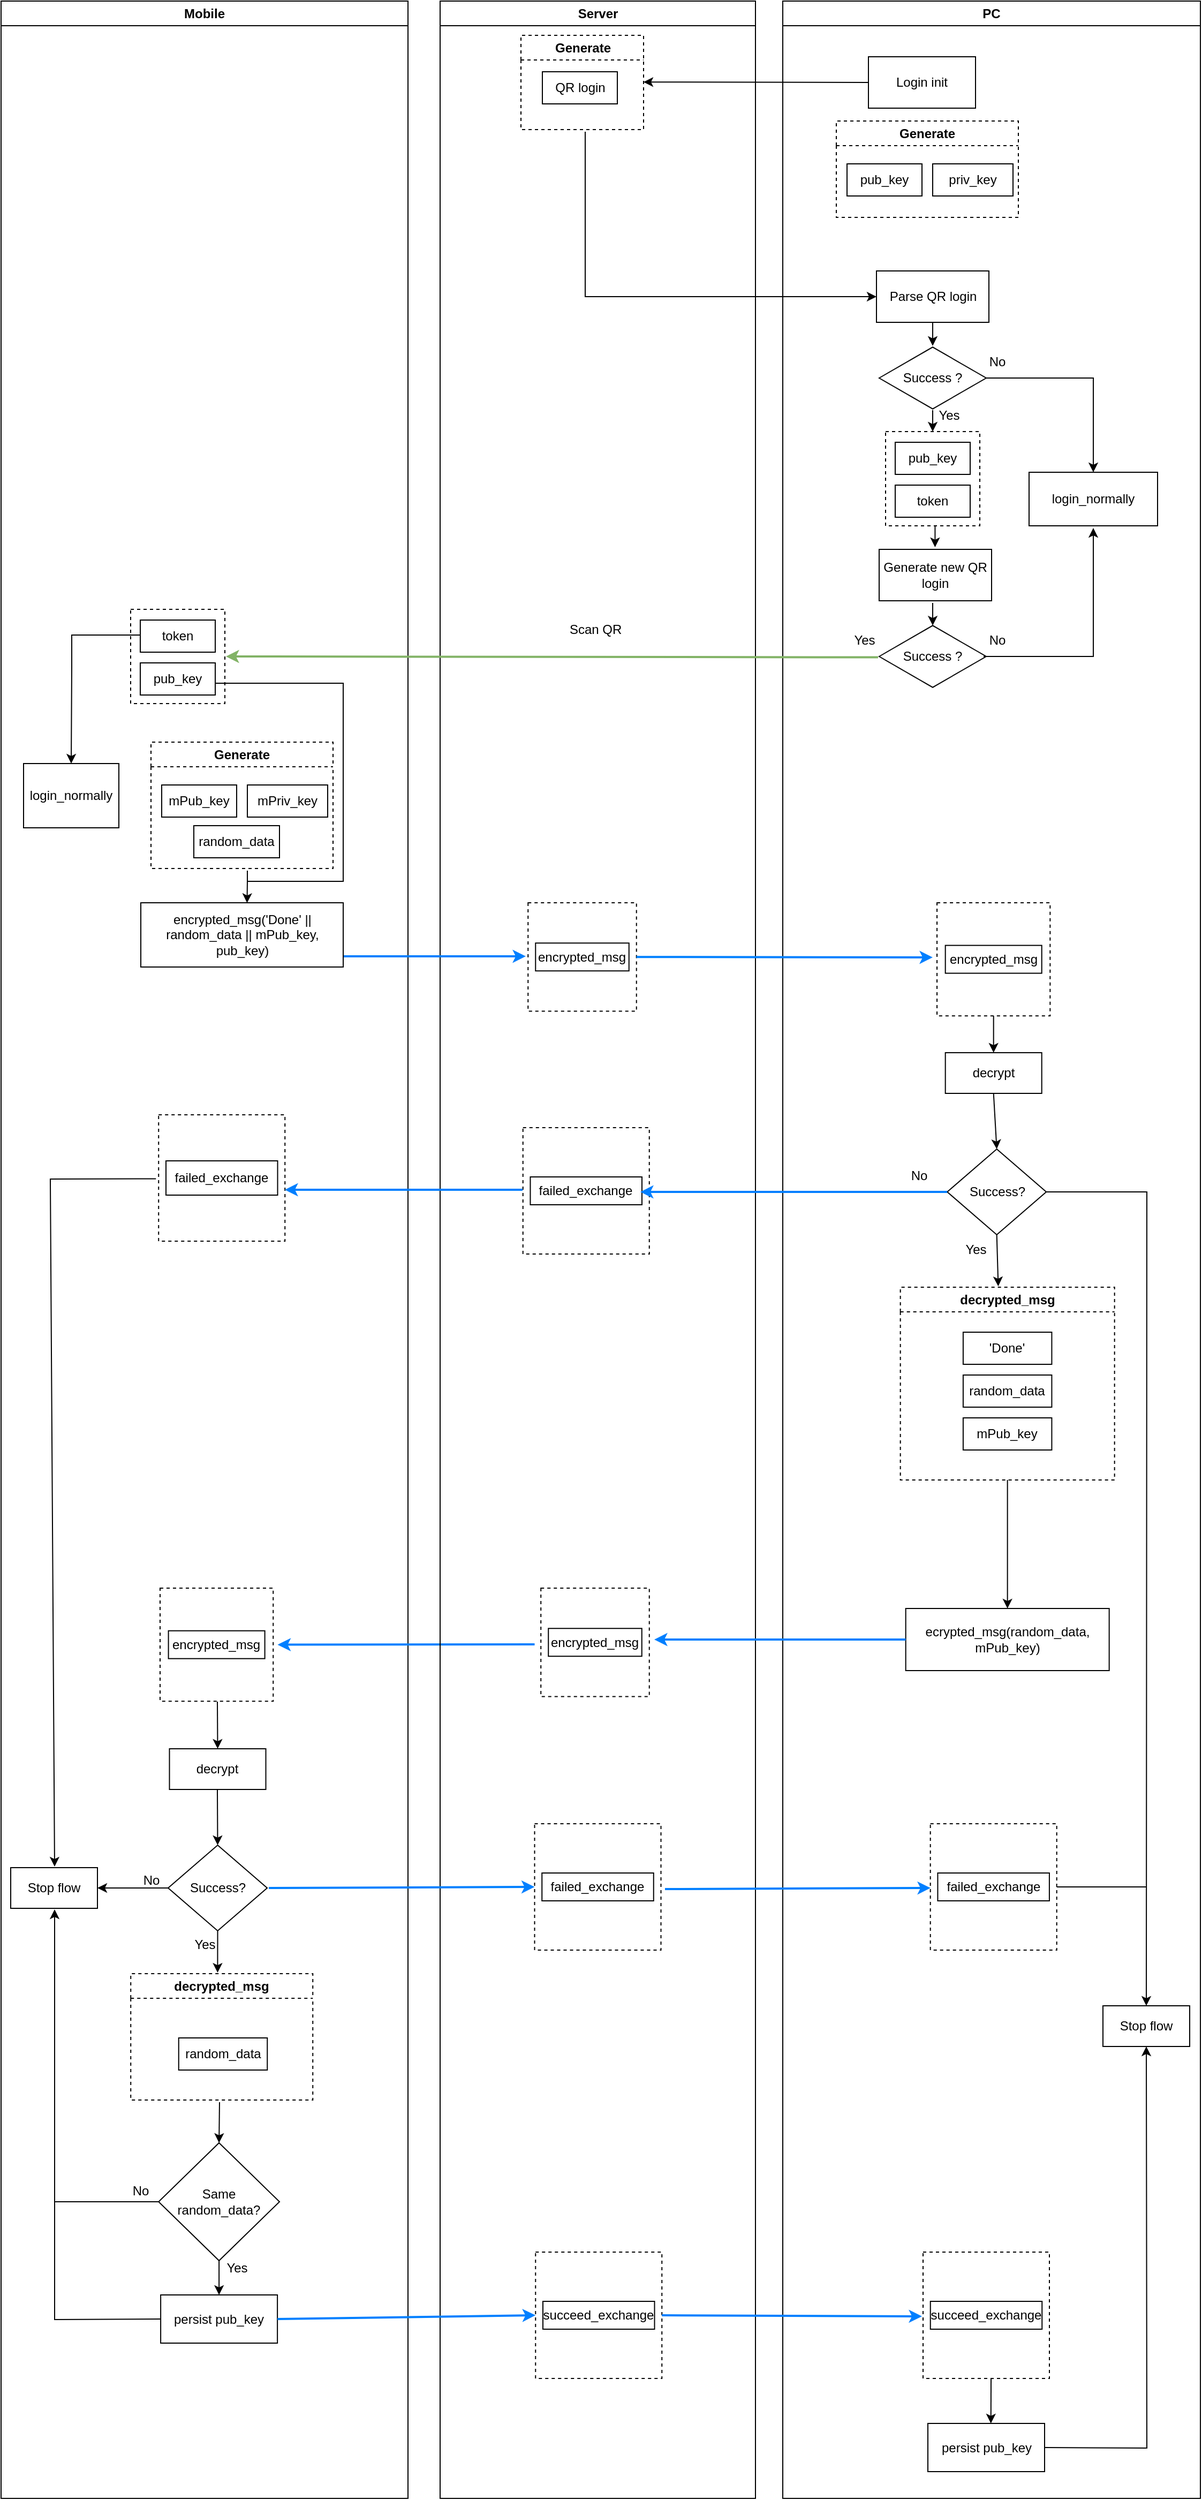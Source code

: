 <mxfile version="21.3.8" type="github">
  <diagram name="Page-1" id="e7e014a7-5840-1c2e-5031-d8a46d1fe8dd">
    <mxGraphModel dx="3187" dy="1698" grid="1" gridSize="10" guides="1" tooltips="1" connect="1" arrows="1" fold="1" page="1" pageScale="1" pageWidth="1169" pageHeight="826" background="none" math="0" shadow="0">
      <root>
        <mxCell id="0" />
        <mxCell id="1" parent="0" />
        <mxCell id="2" value="Mobile" style="swimlane;whiteSpace=wrap" parent="1" vertex="1">
          <mxGeometry x="30" y="128" width="380" height="2332" as="geometry" />
        </mxCell>
        <mxCell id="E8R9tOtTosxfVHhhN3oH-79" value="" style="whiteSpace=wrap;html=1;aspect=fixed;dashed=1;" vertex="1" parent="2">
          <mxGeometry x="121" y="568" width="88" height="88" as="geometry" />
        </mxCell>
        <mxCell id="E8R9tOtTosxfVHhhN3oH-80" value="token" style="rounded=0;whiteSpace=wrap;html=1;" vertex="1" parent="2">
          <mxGeometry x="130" y="578" width="70" height="30" as="geometry" />
        </mxCell>
        <mxCell id="E8R9tOtTosxfVHhhN3oH-81" value="pub_key" style="rounded=0;whiteSpace=wrap;html=1;" vertex="1" parent="2">
          <mxGeometry x="130" y="618" width="70" height="30" as="geometry" />
        </mxCell>
        <mxCell id="E8R9tOtTosxfVHhhN3oH-88" value="Generate" style="swimlane;whiteSpace=wrap;html=1;dashed=1;" vertex="1" parent="2">
          <mxGeometry x="140" y="692" width="170" height="118" as="geometry">
            <mxRectangle x="50" y="112" width="90" height="30" as="alternateBounds" />
          </mxGeometry>
        </mxCell>
        <mxCell id="E8R9tOtTosxfVHhhN3oH-89" value="mPub_key" style="rounded=0;whiteSpace=wrap;html=1;" vertex="1" parent="E8R9tOtTosxfVHhhN3oH-88">
          <mxGeometry x="10" y="40" width="70" height="30" as="geometry" />
        </mxCell>
        <mxCell id="E8R9tOtTosxfVHhhN3oH-90" value="mPriv_key" style="rounded=0;whiteSpace=wrap;html=1;" vertex="1" parent="E8R9tOtTosxfVHhhN3oH-88">
          <mxGeometry x="90" y="40" width="75" height="30" as="geometry" />
        </mxCell>
        <mxCell id="E8R9tOtTosxfVHhhN3oH-92" value="random_data" style="rounded=0;whiteSpace=wrap;html=1;" vertex="1" parent="E8R9tOtTosxfVHhhN3oH-88">
          <mxGeometry x="40" y="78" width="80" height="30" as="geometry" />
        </mxCell>
        <mxCell id="E8R9tOtTosxfVHhhN3oH-93" value="login_normally" style="rounded=0;whiteSpace=wrap;html=1;" vertex="1" parent="2">
          <mxGeometry x="21" y="712" width="89" height="60" as="geometry" />
        </mxCell>
        <mxCell id="E8R9tOtTosxfVHhhN3oH-95" value="" style="endArrow=classic;html=1;rounded=0;entryX=0.5;entryY=0;entryDx=0;entryDy=0;" edge="1" parent="2" target="E8R9tOtTosxfVHhhN3oH-93">
          <mxGeometry width="50" height="50" relative="1" as="geometry">
            <mxPoint x="130" y="592" as="sourcePoint" />
            <mxPoint x="180" y="542" as="targetPoint" />
            <Array as="points">
              <mxPoint x="66" y="592" />
              <mxPoint x="66" y="622" />
            </Array>
          </mxGeometry>
        </mxCell>
        <mxCell id="E8R9tOtTosxfVHhhN3oH-96" value="encrypted_msg(&#39;Done&#39; || random_data || mPub_key, pub_key)" style="rounded=0;whiteSpace=wrap;html=1;" vertex="1" parent="2">
          <mxGeometry x="130.5" y="842" width="189" height="60" as="geometry" />
        </mxCell>
        <mxCell id="E8R9tOtTosxfVHhhN3oH-100" value="" style="endArrow=classic;html=1;rounded=0;entryX=0.525;entryY=0.003;entryDx=0;entryDy=0;entryPerimeter=0;" edge="1" parent="2" target="E8R9tOtTosxfVHhhN3oH-96">
          <mxGeometry width="50" height="50" relative="1" as="geometry">
            <mxPoint x="230" y="812" as="sourcePoint" />
            <mxPoint x="380" y="772" as="targetPoint" />
            <Array as="points">
              <mxPoint x="230" y="822" />
            </Array>
          </mxGeometry>
        </mxCell>
        <mxCell id="E8R9tOtTosxfVHhhN3oH-101" value="" style="endArrow=none;html=1;rounded=0;" edge="1" parent="2">
          <mxGeometry width="50" height="50" relative="1" as="geometry">
            <mxPoint x="199.5" y="637" as="sourcePoint" />
            <mxPoint x="230" y="822" as="targetPoint" />
            <Array as="points">
              <mxPoint x="319.5" y="637" />
              <mxPoint x="319.5" y="822" />
            </Array>
          </mxGeometry>
        </mxCell>
        <mxCell id="E8R9tOtTosxfVHhhN3oH-151" value="" style="whiteSpace=wrap;html=1;aspect=fixed;dashed=1;" vertex="1" parent="2">
          <mxGeometry x="147.12" y="1040" width="118" height="118" as="geometry" />
        </mxCell>
        <mxCell id="E8R9tOtTosxfVHhhN3oH-152" value="failed_exchange" style="rounded=0;whiteSpace=wrap;html=1;" vertex="1" parent="2">
          <mxGeometry x="154" y="1083" width="104.25" height="32" as="geometry" />
        </mxCell>
        <mxCell id="E8R9tOtTosxfVHhhN3oH-157" value="Stop flow" style="rounded=0;whiteSpace=wrap;html=1;" vertex="1" parent="2">
          <mxGeometry x="9" y="1743" width="81" height="38" as="geometry" />
        </mxCell>
        <mxCell id="E8R9tOtTosxfVHhhN3oH-158" value="" style="endArrow=classic;html=1;rounded=0;exitX=-0.021;exitY=0.506;exitDx=0;exitDy=0;exitPerimeter=0;" edge="1" parent="2" source="E8R9tOtTosxfVHhhN3oH-151">
          <mxGeometry width="50" height="50" relative="1" as="geometry">
            <mxPoint x="141.99" y="1112" as="sourcePoint" />
            <mxPoint x="50" y="1742" as="targetPoint" />
            <Array as="points">
              <mxPoint x="45.99" y="1100" />
            </Array>
          </mxGeometry>
        </mxCell>
        <mxCell id="E8R9tOtTosxfVHhhN3oH-185" value="" style="whiteSpace=wrap;html=1;aspect=fixed;dashed=1;" vertex="1" parent="2">
          <mxGeometry x="148.49" y="1482" width="105.63" height="105.63" as="geometry" />
        </mxCell>
        <mxCell id="E8R9tOtTosxfVHhhN3oH-186" value="encrypted_msg" style="rounded=0;whiteSpace=wrap;html=1;" vertex="1" parent="2">
          <mxGeometry x="156.3" y="1521.82" width="90" height="26" as="geometry" />
        </mxCell>
        <mxCell id="E8R9tOtTosxfVHhhN3oH-187" value="decrypt" style="rounded=0;whiteSpace=wrap;html=1;" vertex="1" parent="2">
          <mxGeometry x="157.25" y="1632" width="90" height="38" as="geometry" />
        </mxCell>
        <mxCell id="E8R9tOtTosxfVHhhN3oH-188" value="decrypted_msg" style="swimlane;whiteSpace=wrap;html=1;dashed=1;" vertex="1" parent="2">
          <mxGeometry x="121.12" y="1842" width="170" height="118" as="geometry" />
        </mxCell>
        <mxCell id="E8R9tOtTosxfVHhhN3oH-190" value="random_data" style="rounded=0;whiteSpace=wrap;html=1;" vertex="1" parent="E8R9tOtTosxfVHhhN3oH-188">
          <mxGeometry x="44.75" y="60" width="82.75" height="30" as="geometry" />
        </mxCell>
        <mxCell id="E8R9tOtTosxfVHhhN3oH-204" value="" style="endArrow=classic;html=1;rounded=0;entryX=0.5;entryY=0;entryDx=0;entryDy=0;" edge="1" parent="E8R9tOtTosxfVHhhN3oH-188" target="E8R9tOtTosxfVHhhN3oH-197">
          <mxGeometry width="50" height="50" relative="1" as="geometry">
            <mxPoint x="82.88" y="120" as="sourcePoint" />
            <mxPoint x="137.13" y="70" as="targetPoint" />
          </mxGeometry>
        </mxCell>
        <mxCell id="E8R9tOtTosxfVHhhN3oH-196" value="Success?" style="rhombus;whiteSpace=wrap;html=1;" vertex="1" parent="2">
          <mxGeometry x="156" y="1722" width="92.5" height="80" as="geometry" />
        </mxCell>
        <mxCell id="E8R9tOtTosxfVHhhN3oH-197" value="Same random_data?" style="rhombus;whiteSpace=wrap;html=1;" vertex="1" parent="2">
          <mxGeometry x="147.12" y="2000" width="112.88" height="110" as="geometry" />
        </mxCell>
        <mxCell id="E8R9tOtTosxfVHhhN3oH-200" value="" style="endArrow=classic;html=1;rounded=0;entryX=0.5;entryY=0;entryDx=0;entryDy=0;" edge="1" parent="2" target="E8R9tOtTosxfVHhhN3oH-187">
          <mxGeometry width="50" height="50" relative="1" as="geometry">
            <mxPoint x="202" y="1588" as="sourcePoint" />
            <mxPoint x="254.12" y="1537.63" as="targetPoint" />
          </mxGeometry>
        </mxCell>
        <mxCell id="E8R9tOtTosxfVHhhN3oH-201" value="" style="endArrow=classic;html=1;rounded=0;entryX=0.5;entryY=0;entryDx=0;entryDy=0;" edge="1" parent="2" target="E8R9tOtTosxfVHhhN3oH-196">
          <mxGeometry width="50" height="50" relative="1" as="geometry">
            <mxPoint x="201.99" y="1670" as="sourcePoint" />
            <mxPoint x="201.99" y="1714" as="targetPoint" />
          </mxGeometry>
        </mxCell>
        <mxCell id="E8R9tOtTosxfVHhhN3oH-203" value="" style="endArrow=classic;html=1;rounded=0;exitX=0.5;exitY=1;exitDx=0;exitDy=0;entryX=0.477;entryY=-0.008;entryDx=0;entryDy=0;entryPerimeter=0;" edge="1" parent="2" source="E8R9tOtTosxfVHhhN3oH-196" target="E8R9tOtTosxfVHhhN3oH-188">
          <mxGeometry width="50" height="50" relative="1" as="geometry">
            <mxPoint x="350" y="1882" as="sourcePoint" />
            <mxPoint x="400" y="1832" as="targetPoint" />
          </mxGeometry>
        </mxCell>
        <mxCell id="E8R9tOtTosxfVHhhN3oH-206" value="" style="endArrow=classic;html=1;rounded=0;exitX=0;exitY=0.5;exitDx=0;exitDy=0;entryX=1;entryY=0.5;entryDx=0;entryDy=0;" edge="1" parent="2" source="E8R9tOtTosxfVHhhN3oH-196" target="E8R9tOtTosxfVHhhN3oH-157">
          <mxGeometry width="50" height="50" relative="1" as="geometry">
            <mxPoint x="260" y="1752" as="sourcePoint" />
            <mxPoint x="310" y="1702" as="targetPoint" />
          </mxGeometry>
        </mxCell>
        <mxCell id="E8R9tOtTosxfVHhhN3oH-209" value="persist pub_key" style="rounded=0;whiteSpace=wrap;html=1;" vertex="1" parent="2">
          <mxGeometry x="149.06" y="2142" width="109" height="45" as="geometry" />
        </mxCell>
        <mxCell id="E8R9tOtTosxfVHhhN3oH-213" value="" style="endArrow=classic;html=1;rounded=0;exitX=0;exitY=0.5;exitDx=0;exitDy=0;" edge="1" parent="2" source="E8R9tOtTosxfVHhhN3oH-209">
          <mxGeometry width="50" height="50" relative="1" as="geometry">
            <mxPoint x="50" y="2162" as="sourcePoint" />
            <mxPoint x="50" y="1782" as="targetPoint" />
            <Array as="points">
              <mxPoint x="50" y="2165" />
            </Array>
          </mxGeometry>
        </mxCell>
        <mxCell id="E8R9tOtTosxfVHhhN3oH-216" value="" style="endArrow=classic;html=1;rounded=0;strokeWidth=2;fillColor=#b1ddf0;strokeColor=#007FFF;" edge="1" parent="2">
          <mxGeometry width="50" height="50" relative="1" as="geometry">
            <mxPoint x="498.25" y="1534.48" as="sourcePoint" />
            <mxPoint x="258.25" y="1534.82" as="targetPoint" />
          </mxGeometry>
        </mxCell>
        <mxCell id="E8R9tOtTosxfVHhhN3oH-227" value="" style="endArrow=classic;html=1;rounded=0;entryX=0.5;entryY=0;entryDx=0;entryDy=0;exitX=0.5;exitY=1;exitDx=0;exitDy=0;" edge="1" parent="2" source="E8R9tOtTosxfVHhhN3oH-197" target="E8R9tOtTosxfVHhhN3oH-209">
          <mxGeometry width="50" height="50" relative="1" as="geometry">
            <mxPoint x="200" y="2112" as="sourcePoint" />
            <mxPoint x="620" y="2082" as="targetPoint" />
          </mxGeometry>
        </mxCell>
        <mxCell id="E8R9tOtTosxfVHhhN3oH-228" value="Yes" style="text;html=1;align=center;verticalAlign=middle;resizable=0;points=[];autosize=1;strokeColor=none;fillColor=none;" vertex="1" parent="2">
          <mxGeometry x="200" y="2102" width="40" height="30" as="geometry" />
        </mxCell>
        <mxCell id="3" value="Server" style="swimlane;whiteSpace=wrap" parent="1" vertex="1">
          <mxGeometry x="440" y="128" width="294.5" height="2332" as="geometry">
            <mxRectangle x="444.5" y="128" width="80" height="30" as="alternateBounds" />
          </mxGeometry>
        </mxCell>
        <mxCell id="E8R9tOtTosxfVHhhN3oH-42" value="Generate" style="swimlane;whiteSpace=wrap;html=1;dashed=1;fillColor=default;" vertex="1" parent="3">
          <mxGeometry x="75.5" y="32" width="114.5" height="88" as="geometry" />
        </mxCell>
        <mxCell id="E8R9tOtTosxfVHhhN3oH-45" value="QR login" style="rounded=0;whiteSpace=wrap;html=1;" vertex="1" parent="E8R9tOtTosxfVHhhN3oH-42">
          <mxGeometry x="20" y="34" width="70" height="30" as="geometry" />
        </mxCell>
        <mxCell id="E8R9tOtTosxfVHhhN3oH-56" value="" style="endArrow=classic;html=1;rounded=0;entryX=0;entryY=0.5;entryDx=0;entryDy=0;" edge="1" parent="E8R9tOtTosxfVHhhN3oH-42" target="E8R9tOtTosxfVHhhN3oH-55">
          <mxGeometry width="50" height="50" relative="1" as="geometry">
            <mxPoint x="60" y="90" as="sourcePoint" />
            <mxPoint x="110" y="40" as="targetPoint" />
            <Array as="points">
              <mxPoint x="60" y="244" />
            </Array>
          </mxGeometry>
        </mxCell>
        <mxCell id="E8R9tOtTosxfVHhhN3oH-46" value="" style="endArrow=classic;html=1;rounded=0;exitX=0;exitY=0.5;exitDx=0;exitDy=0;" edge="1" parent="3" source="E8R9tOtTosxfVHhhN3oH-41">
          <mxGeometry width="50" height="50" relative="1" as="geometry">
            <mxPoint x="423.5" y="76" as="sourcePoint" />
            <mxPoint x="190" y="75.58" as="targetPoint" />
          </mxGeometry>
        </mxCell>
        <mxCell id="E8R9tOtTosxfVHhhN3oH-87" value="Scan QR&amp;nbsp;" style="text;html=1;strokeColor=none;fillColor=none;align=center;verticalAlign=middle;whiteSpace=wrap;rounded=0;" vertex="1" parent="3">
          <mxGeometry x="117.25" y="572" width="60" height="30" as="geometry" />
        </mxCell>
        <mxCell id="E8R9tOtTosxfVHhhN3oH-122" value="" style="whiteSpace=wrap;html=1;aspect=fixed;dashed=1;" vertex="1" parent="3">
          <mxGeometry x="82.13" y="842" width="101.25" height="101.25" as="geometry" />
        </mxCell>
        <mxCell id="E8R9tOtTosxfVHhhN3oH-123" value="encrypted_msg" style="rounded=0;whiteSpace=wrap;html=1;" vertex="1" parent="3">
          <mxGeometry x="89.13" y="879.63" width="87.25" height="26" as="geometry" />
        </mxCell>
        <mxCell id="E8R9tOtTosxfVHhhN3oH-146" value="" style="whiteSpace=wrap;html=1;aspect=fixed;dashed=1;" vertex="1" parent="3">
          <mxGeometry x="77.37" y="1052" width="118" height="118" as="geometry" />
        </mxCell>
        <mxCell id="E8R9tOtTosxfVHhhN3oH-147" value="failed_exchange" style="rounded=0;whiteSpace=wrap;html=1;" vertex="1" parent="3">
          <mxGeometry x="84.24" y="1098" width="104.25" height="26" as="geometry" />
        </mxCell>
        <mxCell id="E8R9tOtTosxfVHhhN3oH-192" value="" style="whiteSpace=wrap;html=1;aspect=fixed;dashed=1;" vertex="1" parent="3">
          <mxGeometry x="94.12" y="1482" width="101.25" height="101.25" as="geometry" />
        </mxCell>
        <mxCell id="E8R9tOtTosxfVHhhN3oH-193" value="encrypted_msg" style="rounded=0;whiteSpace=wrap;html=1;" vertex="1" parent="3">
          <mxGeometry x="101.12" y="1519.63" width="87.25" height="26" as="geometry" />
        </mxCell>
        <mxCell id="E8R9tOtTosxfVHhhN3oH-198" value="" style="whiteSpace=wrap;html=1;aspect=fixed;dashed=1;" vertex="1" parent="3">
          <mxGeometry x="89.13" y="2102" width="118" height="118" as="geometry" />
        </mxCell>
        <mxCell id="E8R9tOtTosxfVHhhN3oH-199" value="succeed_exchange" style="rounded=0;whiteSpace=wrap;html=1;" vertex="1" parent="3">
          <mxGeometry x="96.0" y="2148" width="104.25" height="26" as="geometry" />
        </mxCell>
        <mxCell id="E8R9tOtTosxfVHhhN3oH-233" value="" style="whiteSpace=wrap;html=1;aspect=fixed;dashed=1;" vertex="1" parent="3">
          <mxGeometry x="88.25" y="1702" width="118" height="118" as="geometry" />
        </mxCell>
        <mxCell id="E8R9tOtTosxfVHhhN3oH-234" value="failed_exchange" style="rounded=0;whiteSpace=wrap;html=1;" vertex="1" parent="3">
          <mxGeometry x="95.12" y="1748" width="104.25" height="26" as="geometry" />
        </mxCell>
        <mxCell id="4" value="PC" style="swimlane;whiteSpace=wrap" parent="1" vertex="1">
          <mxGeometry x="760" y="128" width="390" height="2332" as="geometry" />
        </mxCell>
        <mxCell id="E8R9tOtTosxfVHhhN3oH-41" value="Login init" style="rounded=0;whiteSpace=wrap;html=1;" vertex="1" parent="4">
          <mxGeometry x="80" y="52" width="100" height="48" as="geometry" />
        </mxCell>
        <mxCell id="E8R9tOtTosxfVHhhN3oH-47" value="Generate" style="swimlane;whiteSpace=wrap;html=1;dashed=1;" vertex="1" parent="4">
          <mxGeometry x="50" y="112" width="170" height="90" as="geometry">
            <mxRectangle x="50" y="112" width="90" height="30" as="alternateBounds" />
          </mxGeometry>
        </mxCell>
        <mxCell id="E8R9tOtTosxfVHhhN3oH-48" value="pub_key" style="rounded=0;whiteSpace=wrap;html=1;" vertex="1" parent="E8R9tOtTosxfVHhhN3oH-47">
          <mxGeometry x="10" y="40" width="70" height="30" as="geometry" />
        </mxCell>
        <mxCell id="E8R9tOtTosxfVHhhN3oH-49" value="priv_key" style="rounded=0;whiteSpace=wrap;html=1;" vertex="1" parent="E8R9tOtTosxfVHhhN3oH-47">
          <mxGeometry x="90" y="40" width="75" height="30" as="geometry" />
        </mxCell>
        <mxCell id="E8R9tOtTosxfVHhhN3oH-55" value="Parse QR login" style="rounded=0;whiteSpace=wrap;html=1;" vertex="1" parent="4">
          <mxGeometry x="87.5" y="252" width="105" height="48" as="geometry" />
        </mxCell>
        <mxCell id="E8R9tOtTosxfVHhhN3oH-57" value="Success ?" style="html=1;whiteSpace=wrap;aspect=fixed;shape=isoRectangle;" vertex="1" parent="4">
          <mxGeometry x="90" y="322" width="100" height="60" as="geometry" />
        </mxCell>
        <mxCell id="E8R9tOtTosxfVHhhN3oH-68" value="" style="whiteSpace=wrap;html=1;aspect=fixed;dashed=1;" vertex="1" parent="4">
          <mxGeometry x="96" y="402" width="88" height="88" as="geometry" />
        </mxCell>
        <mxCell id="E8R9tOtTosxfVHhhN3oH-70" value="pub_key" style="rounded=0;whiteSpace=wrap;html=1;" vertex="1" parent="4">
          <mxGeometry x="105" y="412" width="70" height="30" as="geometry" />
        </mxCell>
        <mxCell id="E8R9tOtTosxfVHhhN3oH-71" value="token" style="rounded=0;whiteSpace=wrap;html=1;" vertex="1" parent="4">
          <mxGeometry x="105" y="452" width="70" height="30" as="geometry" />
        </mxCell>
        <mxCell id="E8R9tOtTosxfVHhhN3oH-72" value="login_normally" style="rounded=0;whiteSpace=wrap;html=1;" vertex="1" parent="4">
          <mxGeometry x="230" y="440" width="120" height="50" as="geometry" />
        </mxCell>
        <mxCell id="E8R9tOtTosxfVHhhN3oH-73" value="Generate new QR login" style="rounded=0;whiteSpace=wrap;html=1;" vertex="1" parent="4">
          <mxGeometry x="90" y="512" width="105" height="48" as="geometry" />
        </mxCell>
        <mxCell id="E8R9tOtTosxfVHhhN3oH-74" value="Success ?" style="html=1;whiteSpace=wrap;aspect=fixed;shape=isoRectangle;" vertex="1" parent="4">
          <mxGeometry x="90" y="582" width="100" height="60" as="geometry" />
        </mxCell>
        <mxCell id="E8R9tOtTosxfVHhhN3oH-82" value="" style="endArrow=classic;html=1;rounded=0;strokeWidth=2;exitX=-0.01;exitY=0.513;exitDx=0;exitDy=0;exitPerimeter=0;fillColor=#d5e8d4;strokeColor=#82b366;" edge="1" parent="4" source="E8R9tOtTosxfVHhhN3oH-74">
          <mxGeometry width="50" height="50" relative="1" as="geometry">
            <mxPoint x="87.5" y="612" as="sourcePoint" />
            <mxPoint x="-520" y="612" as="targetPoint" />
          </mxGeometry>
        </mxCell>
        <mxCell id="E8R9tOtTosxfVHhhN3oH-85" value="" style="endArrow=classic;html=1;rounded=0;" edge="1" parent="4">
          <mxGeometry width="50" height="50" relative="1" as="geometry">
            <mxPoint x="187.5" y="612" as="sourcePoint" />
            <mxPoint x="290" y="492" as="targetPoint" />
            <Array as="points">
              <mxPoint x="290" y="612" />
            </Array>
          </mxGeometry>
        </mxCell>
        <mxCell id="E8R9tOtTosxfVHhhN3oH-86" value="" style="endArrow=classic;html=1;rounded=0;exitX=1;exitY=0.5;exitDx=0;exitDy=0;exitPerimeter=0;entryX=0.5;entryY=0;entryDx=0;entryDy=0;" edge="1" parent="4" source="E8R9tOtTosxfVHhhN3oH-57" target="E8R9tOtTosxfVHhhN3oH-72">
          <mxGeometry width="50" height="50" relative="1" as="geometry">
            <mxPoint x="195" y="276" as="sourcePoint" />
            <mxPoint x="290" y="422" as="targetPoint" />
            <Array as="points">
              <mxPoint x="290" y="352" />
            </Array>
          </mxGeometry>
        </mxCell>
        <mxCell id="E8R9tOtTosxfVHhhN3oH-104" value="" style="endArrow=classic;html=1;rounded=0;exitX=0.5;exitY=1;exitDx=0;exitDy=0;" edge="1" parent="4" source="E8R9tOtTosxfVHhhN3oH-55">
          <mxGeometry width="50" height="50" relative="1" as="geometry">
            <mxPoint x="137.5" y="310" as="sourcePoint" />
            <mxPoint x="140" y="322" as="targetPoint" />
          </mxGeometry>
        </mxCell>
        <mxCell id="E8R9tOtTosxfVHhhN3oH-106" value="" style="endArrow=classic;html=1;rounded=0;entryX=0.5;entryY=0;entryDx=0;entryDy=0;" edge="1" parent="4" target="E8R9tOtTosxfVHhhN3oH-68">
          <mxGeometry width="50" height="50" relative="1" as="geometry">
            <mxPoint x="140" y="382" as="sourcePoint" />
            <mxPoint x="190" y="332" as="targetPoint" />
          </mxGeometry>
        </mxCell>
        <mxCell id="E8R9tOtTosxfVHhhN3oH-107" value="" style="endArrow=classic;html=1;rounded=0;entryX=0.5;entryY=0;entryDx=0;entryDy=0;" edge="1" parent="4">
          <mxGeometry width="50" height="50" relative="1" as="geometry">
            <mxPoint x="142.21" y="490" as="sourcePoint" />
            <mxPoint x="142.21" y="510" as="targetPoint" />
          </mxGeometry>
        </mxCell>
        <mxCell id="E8R9tOtTosxfVHhhN3oH-109" value="" style="endArrow=classic;html=1;rounded=0;entryX=0.5;entryY=0.018;entryDx=0;entryDy=0;entryPerimeter=0;" edge="1" parent="4" target="E8R9tOtTosxfVHhhN3oH-74">
          <mxGeometry width="50" height="50" relative="1" as="geometry">
            <mxPoint x="140" y="562" as="sourcePoint" />
            <mxPoint x="140" y="582" as="targetPoint" />
          </mxGeometry>
        </mxCell>
        <mxCell id="E8R9tOtTosxfVHhhN3oH-110" value="No" style="text;html=1;align=center;verticalAlign=middle;resizable=0;points=[];autosize=1;strokeColor=none;fillColor=none;" vertex="1" parent="4">
          <mxGeometry x="180" y="322" width="40" height="30" as="geometry" />
        </mxCell>
        <mxCell id="E8R9tOtTosxfVHhhN3oH-111" value="Yes" style="text;html=1;align=center;verticalAlign=middle;resizable=0;points=[];autosize=1;strokeColor=none;fillColor=none;" vertex="1" parent="4">
          <mxGeometry x="135" y="372" width="40" height="30" as="geometry" />
        </mxCell>
        <mxCell id="E8R9tOtTosxfVHhhN3oH-112" value="No" style="text;html=1;align=center;verticalAlign=middle;resizable=0;points=[];autosize=1;strokeColor=none;fillColor=none;" vertex="1" parent="4">
          <mxGeometry x="180" y="582" width="40" height="30" as="geometry" />
        </mxCell>
        <mxCell id="E8R9tOtTosxfVHhhN3oH-113" value="Yes" style="text;html=1;align=center;verticalAlign=middle;resizable=0;points=[];autosize=1;strokeColor=none;fillColor=none;" vertex="1" parent="4">
          <mxGeometry x="56" y="582" width="40" height="30" as="geometry" />
        </mxCell>
        <mxCell id="E8R9tOtTosxfVHhhN3oH-162" value="" style="edgeStyle=orthogonalEdgeStyle;rounded=0;orthogonalLoop=1;jettySize=auto;html=1;" edge="1" parent="4" source="E8R9tOtTosxfVHhhN3oH-125" target="E8R9tOtTosxfVHhhN3oH-161">
          <mxGeometry relative="1" as="geometry" />
        </mxCell>
        <mxCell id="E8R9tOtTosxfVHhhN3oH-125" value="decrypted_msg" style="swimlane;whiteSpace=wrap;html=1;dashed=1;" vertex="1" parent="4">
          <mxGeometry x="109.83" y="1201" width="200" height="180" as="geometry" />
        </mxCell>
        <mxCell id="E8R9tOtTosxfVHhhN3oH-139" value="&#39;Done&#39;" style="rounded=0;whiteSpace=wrap;html=1;" vertex="1" parent="E8R9tOtTosxfVHhhN3oH-125">
          <mxGeometry x="58.63" y="42" width="82.75" height="30" as="geometry" />
        </mxCell>
        <mxCell id="E8R9tOtTosxfVHhhN3oH-140" value="random_data" style="rounded=0;whiteSpace=wrap;html=1;" vertex="1" parent="E8R9tOtTosxfVHhhN3oH-125">
          <mxGeometry x="58.63" y="82" width="82.75" height="30" as="geometry" />
        </mxCell>
        <mxCell id="E8R9tOtTosxfVHhhN3oH-141" value="mPub_key" style="rounded=0;whiteSpace=wrap;html=1;" vertex="1" parent="E8R9tOtTosxfVHhhN3oH-125">
          <mxGeometry x="58.63" y="122" width="82.75" height="30" as="geometry" />
        </mxCell>
        <mxCell id="E8R9tOtTosxfVHhhN3oH-142" value="Success?" style="rhombus;whiteSpace=wrap;html=1;" vertex="1" parent="4">
          <mxGeometry x="153.58" y="1072" width="92.5" height="80" as="geometry" />
        </mxCell>
        <mxCell id="E8R9tOtTosxfVHhhN3oH-143" value="decrypt" style="rounded=0;whiteSpace=wrap;html=1;" vertex="1" parent="4">
          <mxGeometry x="151.84" y="982" width="90" height="38" as="geometry" />
        </mxCell>
        <mxCell id="E8R9tOtTosxfVHhhN3oH-154" value="" style="endArrow=classic;html=1;rounded=0;exitX=0;exitY=0.5;exitDx=0;exitDy=0;strokeWidth=2;fillColor=#b1ddf0;strokeColor=#007FFF;" edge="1" parent="4" source="E8R9tOtTosxfVHhhN3oH-142">
          <mxGeometry width="50" height="50" relative="1" as="geometry">
            <mxPoint x="101.99" y="1112" as="sourcePoint" />
            <mxPoint x="-133.01" y="1112" as="targetPoint" />
          </mxGeometry>
        </mxCell>
        <mxCell id="E8R9tOtTosxfVHhhN3oH-161" value="ecrypted_msg(random_data, mPub_key)" style="whiteSpace=wrap;html=1;fontStyle=0;startSize=23;" vertex="1" parent="4">
          <mxGeometry x="114.83" y="1501" width="190" height="58" as="geometry" />
        </mxCell>
        <mxCell id="E8R9tOtTosxfVHhhN3oH-172" value="" style="endArrow=classic;html=1;rounded=0;strokeWidth=2;fillColor=#b1ddf0;strokeColor=#007FFF;exitX=0;exitY=0.5;exitDx=0;exitDy=0;" edge="1" parent="4" source="E8R9tOtTosxfVHhhN3oH-161">
          <mxGeometry width="50" height="50" relative="1" as="geometry">
            <mxPoint x="96.99" y="1532" as="sourcePoint" />
            <mxPoint x="-120" y="1530" as="targetPoint" />
          </mxGeometry>
        </mxCell>
        <mxCell id="E8R9tOtTosxfVHhhN3oH-173" value="No" style="text;html=1;align=center;verticalAlign=middle;resizable=0;points=[];autosize=1;strokeColor=none;fillColor=none;" vertex="1" parent="4">
          <mxGeometry x="106.99" y="1082" width="40" height="30" as="geometry" />
        </mxCell>
        <mxCell id="E8R9tOtTosxfVHhhN3oH-176" value="" style="whiteSpace=wrap;html=1;aspect=fixed;dashed=1;" vertex="1" parent="4">
          <mxGeometry x="144.03" y="842" width="105.63" height="105.63" as="geometry" />
        </mxCell>
        <mxCell id="E8R9tOtTosxfVHhhN3oH-177" value="encrypted_msg" style="rounded=0;whiteSpace=wrap;html=1;" vertex="1" parent="4">
          <mxGeometry x="151.84" y="881.81" width="90" height="26" as="geometry" />
        </mxCell>
        <mxCell id="E8R9tOtTosxfVHhhN3oH-214" value="" style="whiteSpace=wrap;html=1;aspect=fixed;dashed=1;" vertex="1" parent="4">
          <mxGeometry x="131.0" y="2102" width="118" height="118" as="geometry" />
        </mxCell>
        <mxCell id="E8R9tOtTosxfVHhhN3oH-215" value="succeed_exchange" style="rounded=0;whiteSpace=wrap;html=1;" vertex="1" parent="4">
          <mxGeometry x="137.87" y="2148" width="104.25" height="26" as="geometry" />
        </mxCell>
        <mxCell id="E8R9tOtTosxfVHhhN3oH-217" value="persist pub_key" style="rounded=0;whiteSpace=wrap;html=1;" vertex="1" parent="4">
          <mxGeometry x="135.5" y="2262" width="109" height="45" as="geometry" />
        </mxCell>
        <mxCell id="E8R9tOtTosxfVHhhN3oH-226" value="" style="endArrow=classic;html=1;rounded=0;entryX=0.54;entryY=0;entryDx=0;entryDy=0;entryPerimeter=0;" edge="1" parent="4" target="E8R9tOtTosxfVHhhN3oH-217">
          <mxGeometry width="50" height="50" relative="1" as="geometry">
            <mxPoint x="194.5" y="2220" as="sourcePoint" />
            <mxPoint x="244.5" y="2170" as="targetPoint" />
          </mxGeometry>
        </mxCell>
        <mxCell id="E8R9tOtTosxfVHhhN3oH-229" value="" style="endArrow=classic;html=1;rounded=0;exitX=0.5;exitY=1;exitDx=0;exitDy=0;entryX=0.5;entryY=0;entryDx=0;entryDy=0;" edge="1" parent="4" source="E8R9tOtTosxfVHhhN3oH-176" target="E8R9tOtTosxfVHhhN3oH-143">
          <mxGeometry width="50" height="50" relative="1" as="geometry">
            <mxPoint x="-210" y="1172" as="sourcePoint" />
            <mxPoint x="-160" y="1122" as="targetPoint" />
          </mxGeometry>
        </mxCell>
        <mxCell id="E8R9tOtTosxfVHhhN3oH-230" value="" style="endArrow=classic;html=1;rounded=0;exitX=0.5;exitY=1;exitDx=0;exitDy=0;entryX=0.5;entryY=0;entryDx=0;entryDy=0;" edge="1" parent="4" source="E8R9tOtTosxfVHhhN3oH-143" target="E8R9tOtTosxfVHhhN3oH-142">
          <mxGeometry width="50" height="50" relative="1" as="geometry">
            <mxPoint x="-210" y="1172" as="sourcePoint" />
            <mxPoint x="-160" y="1122" as="targetPoint" />
          </mxGeometry>
        </mxCell>
        <mxCell id="E8R9tOtTosxfVHhhN3oH-231" value="" style="endArrow=classic;html=1;rounded=0;exitX=0.5;exitY=1;exitDx=0;exitDy=0;entryX=0.457;entryY=-0.005;entryDx=0;entryDy=0;entryPerimeter=0;" edge="1" parent="4" source="E8R9tOtTosxfVHhhN3oH-142" target="E8R9tOtTosxfVHhhN3oH-125">
          <mxGeometry width="50" height="50" relative="1" as="geometry">
            <mxPoint x="-210" y="1172" as="sourcePoint" />
            <mxPoint x="-160" y="1122" as="targetPoint" />
          </mxGeometry>
        </mxCell>
        <mxCell id="E8R9tOtTosxfVHhhN3oH-232" value="Yes" style="text;html=1;align=center;verticalAlign=middle;resizable=0;points=[];autosize=1;strokeColor=none;fillColor=none;" vertex="1" parent="4">
          <mxGeometry x="160" y="1151" width="40" height="30" as="geometry" />
        </mxCell>
        <mxCell id="E8R9tOtTosxfVHhhN3oH-236" value="" style="whiteSpace=wrap;html=1;aspect=fixed;dashed=1;" vertex="1" parent="4">
          <mxGeometry x="137.84" y="1702" width="118" height="118" as="geometry" />
        </mxCell>
        <mxCell id="E8R9tOtTosxfVHhhN3oH-237" value="failed_exchange" style="rounded=0;whiteSpace=wrap;html=1;" vertex="1" parent="4">
          <mxGeometry x="144.71" y="1748" width="104.25" height="26" as="geometry" />
        </mxCell>
        <mxCell id="E8R9tOtTosxfVHhhN3oH-272" value="Stop flow" style="rounded=0;whiteSpace=wrap;html=1;" vertex="1" parent="4">
          <mxGeometry x="299" y="1872" width="81" height="38" as="geometry" />
        </mxCell>
        <mxCell id="E8R9tOtTosxfVHhhN3oH-273" value="" style="endArrow=classic;html=1;rounded=0;exitX=1;exitY=0.5;exitDx=0;exitDy=0;entryX=0.5;entryY=1;entryDx=0;entryDy=0;" edge="1" parent="4" source="E8R9tOtTosxfVHhhN3oH-217" target="E8R9tOtTosxfVHhhN3oH-272">
          <mxGeometry width="50" height="50" relative="1" as="geometry">
            <mxPoint x="-210" y="2022" as="sourcePoint" />
            <mxPoint x="-160" y="1972" as="targetPoint" />
            <Array as="points">
              <mxPoint x="340" y="2285" />
            </Array>
          </mxGeometry>
        </mxCell>
        <mxCell id="E8R9tOtTosxfVHhhN3oH-274" value="" style="endArrow=classic;html=1;rounded=0;exitX=1;exitY=0.5;exitDx=0;exitDy=0;entryX=0.5;entryY=0;entryDx=0;entryDy=0;" edge="1" parent="4" source="E8R9tOtTosxfVHhhN3oH-142" target="E8R9tOtTosxfVHhhN3oH-272">
          <mxGeometry width="50" height="50" relative="1" as="geometry">
            <mxPoint x="309.83" y="1442" as="sourcePoint" />
            <mxPoint x="359.83" y="1392" as="targetPoint" />
            <Array as="points">
              <mxPoint x="340" y="1112" />
            </Array>
          </mxGeometry>
        </mxCell>
        <mxCell id="E8R9tOtTosxfVHhhN3oH-144" value="" style="endArrow=classic;html=1;rounded=0;strokeWidth=2;fillColor=#0050ef;strokeColor=#007FFF;fontColor=#007FFF;" edge="1" parent="1">
          <mxGeometry width="50" height="50" relative="1" as="geometry">
            <mxPoint x="350" y="1020" as="sourcePoint" />
            <mxPoint x="520" y="1020" as="targetPoint" />
          </mxGeometry>
        </mxCell>
        <mxCell id="E8R9tOtTosxfVHhhN3oH-145" value="" style="endArrow=classic;html=1;rounded=0;strokeWidth=2;fillColor=#0050ef;strokeColor=#007FFF;exitX=1;exitY=0.5;exitDx=0;exitDy=0;" edge="1" parent="1" source="E8R9tOtTosxfVHhhN3oH-122">
          <mxGeometry width="50" height="50" relative="1" as="geometry">
            <mxPoint x="630" y="1020" as="sourcePoint" />
            <mxPoint x="900" y="1021" as="targetPoint" />
          </mxGeometry>
        </mxCell>
        <mxCell id="E8R9tOtTosxfVHhhN3oH-155" value="" style="endArrow=classic;html=1;rounded=0;strokeColor=#007FFF;strokeWidth=2;" edge="1" parent="1">
          <mxGeometry width="50" height="50" relative="1" as="geometry">
            <mxPoint x="516.99" y="1238" as="sourcePoint" />
            <mxPoint x="294.99" y="1238" as="targetPoint" />
          </mxGeometry>
        </mxCell>
        <mxCell id="E8R9tOtTosxfVHhhN3oH-207" value="No" style="text;html=1;align=center;verticalAlign=middle;resizable=0;points=[];autosize=1;strokeColor=none;fillColor=none;" vertex="1" parent="1">
          <mxGeometry x="150" y="1868" width="40" height="30" as="geometry" />
        </mxCell>
        <mxCell id="E8R9tOtTosxfVHhhN3oH-208" value="Yes" style="text;html=1;align=center;verticalAlign=middle;resizable=0;points=[];autosize=1;strokeColor=none;fillColor=none;" vertex="1" parent="1">
          <mxGeometry x="200" y="1928" width="40" height="30" as="geometry" />
        </mxCell>
        <mxCell id="E8R9tOtTosxfVHhhN3oH-220" value="" style="endArrow=none;html=1;rounded=0;exitX=0;exitY=0.5;exitDx=0;exitDy=0;" edge="1" parent="1" source="E8R9tOtTosxfVHhhN3oH-197">
          <mxGeometry width="50" height="50" relative="1" as="geometry">
            <mxPoint x="330" y="2130" as="sourcePoint" />
            <mxPoint x="80" y="2183" as="targetPoint" />
          </mxGeometry>
        </mxCell>
        <mxCell id="E8R9tOtTosxfVHhhN3oH-221" value="No" style="text;html=1;align=center;verticalAlign=middle;resizable=0;points=[];autosize=1;strokeColor=none;fillColor=none;" vertex="1" parent="1">
          <mxGeometry x="140" y="2158" width="40" height="30" as="geometry" />
        </mxCell>
        <mxCell id="E8R9tOtTosxfVHhhN3oH-222" value="" style="endArrow=classic;html=1;rounded=0;exitX=1;exitY=0.5;exitDx=0;exitDy=0;entryX=0;entryY=0.5;entryDx=0;entryDy=0;strokeColor=#007FFF;strokeWidth=2;" edge="1" parent="1" source="E8R9tOtTosxfVHhhN3oH-209" target="E8R9tOtTosxfVHhhN3oH-198">
          <mxGeometry width="50" height="50" relative="1" as="geometry">
            <mxPoint x="490" y="2140" as="sourcePoint" />
            <mxPoint x="540" y="2090" as="targetPoint" />
          </mxGeometry>
        </mxCell>
        <mxCell id="E8R9tOtTosxfVHhhN3oH-223" value="" style="endArrow=classic;html=1;rounded=0;exitX=1;exitY=0.5;exitDx=0;exitDy=0;strokeWidth=2;strokeColor=#007FFF;" edge="1" parent="1" source="E8R9tOtTosxfVHhhN3oH-198">
          <mxGeometry width="50" height="50" relative="1" as="geometry">
            <mxPoint x="520" y="2300" as="sourcePoint" />
            <mxPoint x="890" y="2290" as="targetPoint" />
          </mxGeometry>
        </mxCell>
        <mxCell id="E8R9tOtTosxfVHhhN3oH-235" value="" style="endArrow=classic;html=1;rounded=0;entryX=0;entryY=0.5;entryDx=0;entryDy=0;strokeWidth=2;strokeColor=#007FFF;" edge="1" parent="1" target="E8R9tOtTosxfVHhhN3oH-233">
          <mxGeometry width="50" height="50" relative="1" as="geometry">
            <mxPoint x="280" y="1890" as="sourcePoint" />
            <mxPoint x="600" y="1740" as="targetPoint" />
          </mxGeometry>
        </mxCell>
        <mxCell id="E8R9tOtTosxfVHhhN3oH-275" value="" style="endArrow=classic;html=1;rounded=0;entryX=0;entryY=0.5;entryDx=0;entryDy=0;strokeColor=#007FFF;strokeWidth=2;" edge="1" parent="1">
          <mxGeometry width="50" height="50" relative="1" as="geometry">
            <mxPoint x="650" y="1891" as="sourcePoint" />
            <mxPoint x="898" y="1890" as="targetPoint" />
          </mxGeometry>
        </mxCell>
        <mxCell id="E8R9tOtTosxfVHhhN3oH-276" value="" style="endArrow=none;html=1;rounded=0;exitX=1;exitY=0.5;exitDx=0;exitDy=0;" edge="1" parent="1" source="E8R9tOtTosxfVHhhN3oH-236">
          <mxGeometry width="50" height="50" relative="1" as="geometry">
            <mxPoint x="550" y="2010" as="sourcePoint" />
            <mxPoint x="1100" y="1889" as="targetPoint" />
          </mxGeometry>
        </mxCell>
      </root>
    </mxGraphModel>
  </diagram>
</mxfile>
